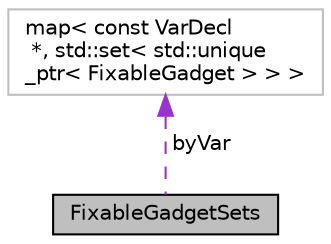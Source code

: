 digraph "FixableGadgetSets"
{
 // LATEX_PDF_SIZE
  bgcolor="transparent";
  edge [fontname="Helvetica",fontsize="10",labelfontname="Helvetica",labelfontsize="10"];
  node [fontname="Helvetica",fontsize="10",shape=record];
  Node1 [label="FixableGadgetSets",height=0.2,width=0.4,color="black", fillcolor="grey75", style="filled", fontcolor="black",tooltip=" "];
  Node2 -> Node1 [dir="back",color="darkorchid3",fontsize="10",style="dashed",label=" byVar" ,fontname="Helvetica"];
  Node2 [label="map\< const VarDecl\l *, std::set\< std::unique\l_ptr\< FixableGadget \> \> \>",height=0.2,width=0.4,color="grey75",tooltip=" "];
}
